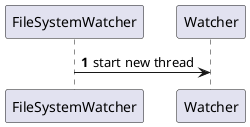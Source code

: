 @startuml
'https://plantuml.com/sequence-diagram

autonumber

FileSystemWatcher -> Watcher: start new thread

@enduml